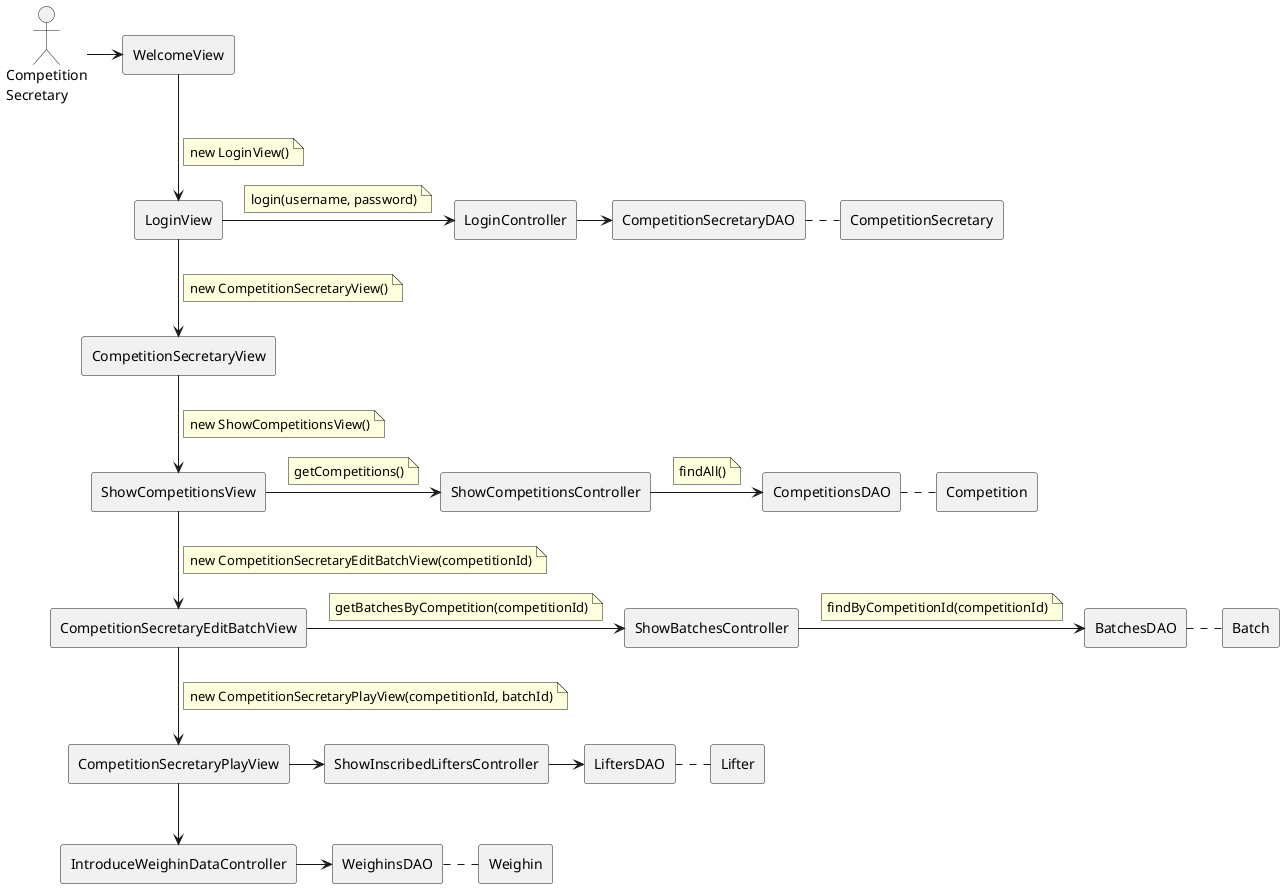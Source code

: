 @startuml
actor user as "Competition\nSecretary"

rectangle WelcomeView
rectangle LoginView
rectangle LoginController
rectangle CompetitionSecretaryDAO
rectangle CompetitionSecretary

rectangle CompetitionSecretaryView
rectangle ShowCompetitionsView
rectangle ShowCompetitionsController
rectangle CompetitionsDAO
rectangle Competition

rectangle CompetitionSecretaryEditBatchView
rectangle ShowBatchesController
rectangle BatchesDAO
rectangle Batch

rectangle CompetitionSecretaryPlayView
rectangle ShowInscribedLiftersController
rectangle LiftersDAO
rectangle Lifter
rectangle IntroduceWeighinDataController
rectangle WeighinsDAO
rectangle Weighin

user -right-> WelcomeView

WelcomeView --> LoginView
note on link
  new LoginView()
end note

LoginView -right-> LoginController
note on link
  login(username, password)
end note

LoginController -right-> CompetitionSecretaryDAO
CompetitionSecretaryDAO .right. CompetitionSecretary

LoginView --> CompetitionSecretaryView
note on link
  new CompetitionSecretaryView()
end note

CompetitionSecretaryView --> ShowCompetitionsView
note on link
  new ShowCompetitionsView()
end note

ShowCompetitionsView -right-> ShowCompetitionsController
note on link
  getCompetitions()
end note

ShowCompetitionsController -right-> CompetitionsDAO
note on link
  findAll()
end note

CompetitionsDAO .right. Competition

ShowCompetitionsView --> CompetitionSecretaryEditBatchView
note on link
  new CompetitionSecretaryEditBatchView(competitionId)
end note

CompetitionSecretaryEditBatchView -right-> ShowBatchesController
note on link
  getBatchesByCompetition(competitionId)
end note

ShowBatchesController -right-> BatchesDAO
note on link
  findByCompetitionId(competitionId)
end note

BatchesDAO .right. Batch

CompetitionSecretaryEditBatchView --> CompetitionSecretaryPlayView
note on link
  new CompetitionSecretaryPlayView(competitionId, batchId)
end note

CompetitionSecretaryPlayView -right-> ShowInscribedLiftersController
ShowInscribedLiftersController -right-> LiftersDAO
LiftersDAO .right. Lifter

CompetitionSecretaryPlayView --> IntroduceWeighinDataController
IntroduceWeighinDataController -right-> WeighinsDAO
WeighinsDAO .right. Weighin

@enduml
